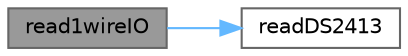 digraph "read1wireIO"
{
 // LATEX_PDF_SIZE
  bgcolor="transparent";
  edge [fontname=Helvetica,fontsize=10,labelfontname=Helvetica,labelfontsize=10];
  node [fontname=Helvetica,fontsize=10,shape=box,height=0.2,width=0.4];
  rankdir="LR";
  Node1 [label="read1wireIO",height=0.2,width=0.4,color="gray40", fillcolor="grey60", style="filled", fontcolor="black",tooltip=" "];
  Node1 -> Node2 [color="steelblue1",style="solid"];
  Node2 [label="readDS2413",height=0.2,width=0.4,color="grey40", fillcolor="white", style="filled",URL="$1wire__chip__io_8h.html#ae06e28103688bff04370bd65ceb6ab5d",tooltip=" "];
}
